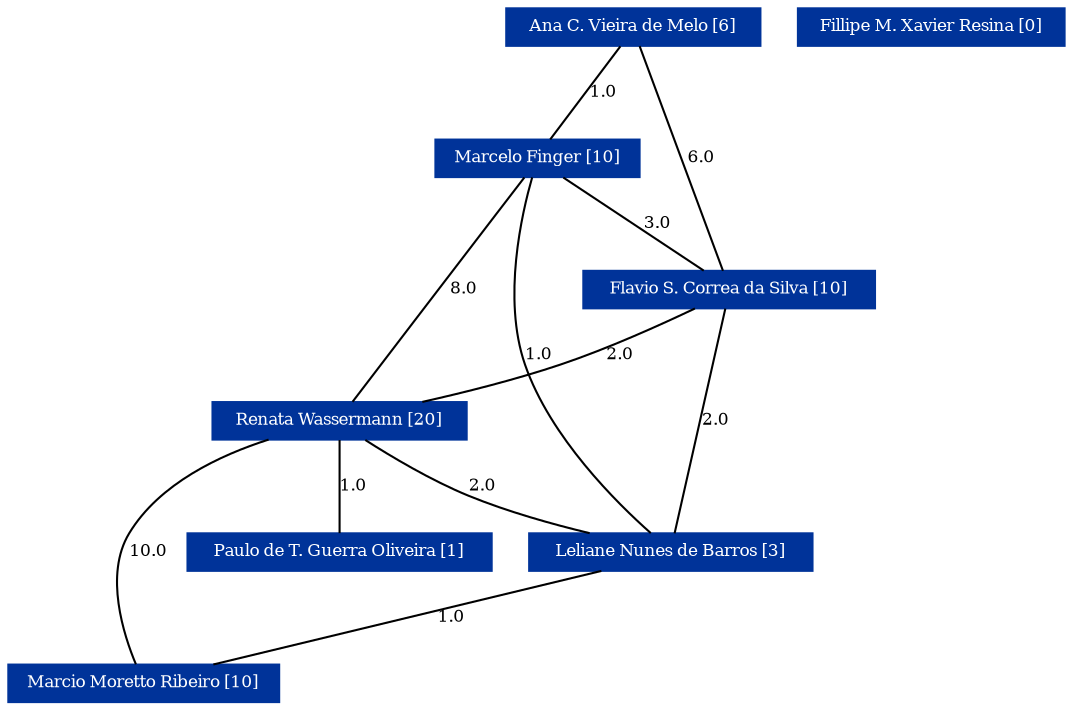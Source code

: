strict graph grafo2 {
	graph [bb="0,0,466.85,338", id=grafo2, overlap=False];
	node [label="\N", fontsize=8, shape=rectangle, style=filled];
	0 [label="Ana C. Vieira de Melo [6]", URL="http://lattes.cnpq.br/1225623517319669", color="#003399", fontcolor="#FFFFFF", height="0.25", pos="259.85,329", width="1.6944"];
	2 [label="Flavio S. Correa da Silva [10]", URL="http://lattes.cnpq.br/8571722708574643", color="#003399", fontcolor="#FFFFFF", height="0.25", pos="291.85,201", width="1.9444"];
	1 [label="Marcelo Finger [10]", URL="http://lattes.cnpq.br/0620986273710878", color="#003399", fontcolor="#FFFFFF", height="0.25", pos="196.85,265", width="1.3611"];
	3 [label="Renata Wassermann [20]", URL="http://lattes.cnpq.br/8548608291351316", color="#003399", fontcolor="#FFFFFF", height="0.25", pos="104.85,137", width="1.6944"];
	4 [label="Leliane Nunes de Barros [3]", URL="http://lattes.cnpq.br/0348490713417429", color="#003399", fontcolor="#FFFFFF", height="0.25", pos="263.85,73", width="1.8889"];
	7 [label="Marcio Moretto Ribeiro [10]", URL="http://lattes.cnpq.br/2153927915438535", color="#003399", fontcolor="#FFFFFF", height="0.25", pos="69.846,9", width="1.8056"];
	6 [label="Paulo de T. Guerra Oliveira [1]", URL="http://lattes.cnpq.br/5228033768526863", color="#003399", fontcolor="#FFFFFF", height="0.25", pos="104.85,73", width="2.0278"];
	5 [label="Fillipe M. Xavier Resina [0]", URL="http://lattes.cnpq.br/5276187175614211", color="#003399", fontcolor="#FFFFFF", height="0.25", pos="402.85,329", width="1.7778"];
	0 -- 2 [fontsize=8, label="6.0", lp="284.85,265", pos="262.15,319.79 268.05,296.18 283.68,233.65 289.57,210.12"];
	0 -- 1 [fontsize=8, label="1.0", lp="239.85,297", pos="250.82,319.83 238.84,307.66 217.82,286.31 205.86,274.15"];
	1 -- 2 [fontsize=8, label="3.0", lp="257.85,233", pos="210.46,255.83 228.52,243.66 260.21,222.31 278.26,210.15"];
	1 -- 3 [fontsize=8, label="8.0", lp="164.85,201", pos="190.23,255.79 173.26,232.18 128.31,169.65 111.4,146.12"];
	1 -- 4 [fontsize=8, label="1.0", lp="200.85,169", pos="194.48,255.77 190.26,237.61 182.89,196.22 193.85,164 205.72,129.09 236.99,97.113 253.42,82.061"];
	2 -- 3 [fontsize=8, label="2.0", lp="243.85,169", pos="274.76,191.96 258.82,183.81 234.21,171.91 211.85,164 191.35,156.74 167.99,150.62 148.34,146.04"];
	2 -- 4 [fontsize=8, label="2.0", lp="285.85,137", pos="289.83,191.79 284.67,168.18 270.99,105.65 265.84,82.122"];
	3 -- 4 [fontsize=8, label="2.0", lp="172.85,105", pos="117.38,127.98 129.33,119.72 148.1,107.65 165.85,100 183.35,92.455 203.53,86.47 221,82.073"];
	3 -- 7 [fontsize=8, label="10.0", lp="13.346,73", pos="69.723,127.99 46.58,120.02 18.022,105.86 3.8464,82 -11.6,56.001 25.864,31.057 50.457,18.137"];
	3 -- 6 [fontsize=8, label="1.0", lp="111.85,105", pos="104.85,127.83 104.85,115.66 104.85,94.31 104.85,82.153"];
	4 -- 7 [fontsize=8, label="1.0", lp="185.85,41", pos="236.46,63.966 199.59,51.803 134.36,30.284 97.405,18.091"];
}
